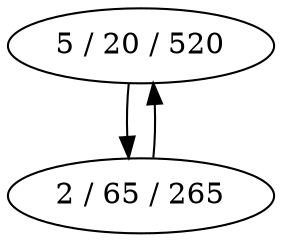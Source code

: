 digraph habitaciones {n01 [label="5 / 20 / 520"] ; n01 -> n02 ;n02 [label="2 / 65 / 265"] ; n02 -> n01}